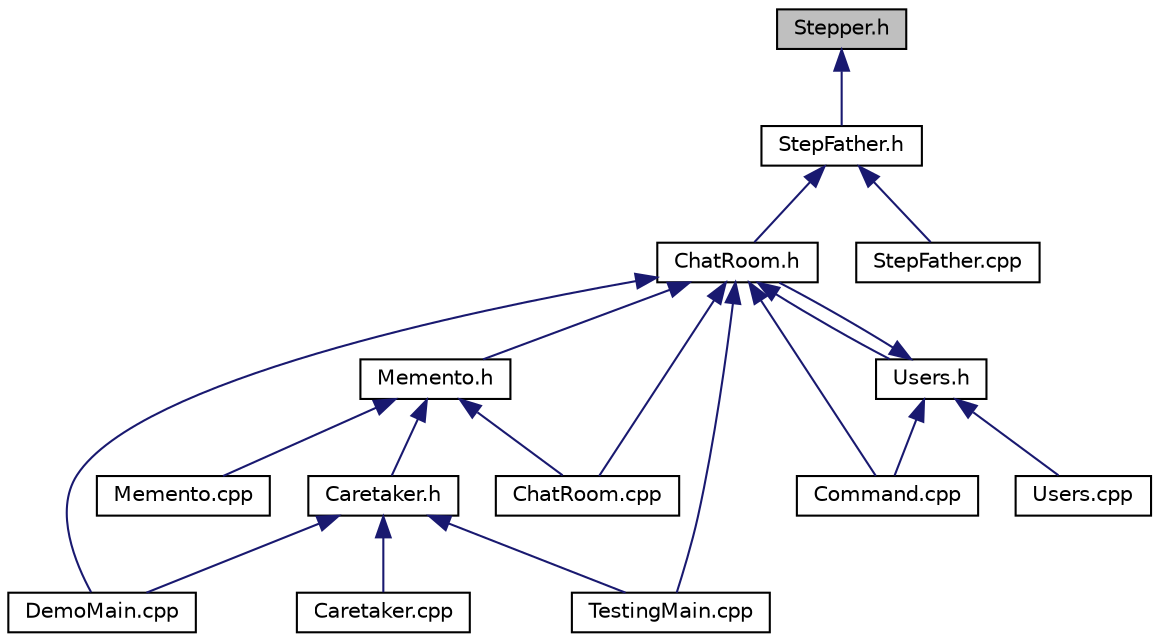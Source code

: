 digraph "Stepper.h"
{
 // LATEX_PDF_SIZE
  edge [fontname="Helvetica",fontsize="10",labelfontname="Helvetica",labelfontsize="10"];
  node [fontname="Helvetica",fontsize="10",shape=record];
  Node1 [label="Stepper.h",height=0.2,width=0.4,color="black", fillcolor="grey75", style="filled", fontcolor="black",tooltip="Iterator pattern implementation for traversing collections."];
  Node1 -> Node2 [dir="back",color="midnightblue",fontsize="10",style="solid",fontname="Helvetica"];
  Node2 [label="StepFather.h",height=0.2,width=0.4,color="black", fillcolor="white", style="filled",URL="$StepFather_8h.html",tooltip="Abstract container classes with iterator support."];
  Node2 -> Node3 [dir="back",color="midnightblue",fontsize="10",style="solid",fontname="Helvetica"];
  Node3 [label="ChatRoom.h",height=0.2,width=0.4,color="black", fillcolor="white", style="filled",URL="$ChatRoom_8h.html",tooltip="This file contains the declaration of the ChatRoom class and its derived classes CtrlCat and Dogorith..."];
  Node3 -> Node4 [dir="back",color="midnightblue",fontsize="10",style="solid",fontname="Helvetica"];
  Node4 [label="Memento.h",height=0.2,width=0.4,color="black", fillcolor="white", style="filled",URL="$Memento_8h.html",tooltip="Memento pattern implementation for state preservation."];
  Node4 -> Node5 [dir="back",color="midnightblue",fontsize="10",style="solid",fontname="Helvetica"];
  Node5 [label="Caretaker.h",height=0.2,width=0.4,color="black", fillcolor="white", style="filled",URL="$Caretaker_8h.html",tooltip="Definition of the Caretaker class for managing Memento objects."];
  Node5 -> Node6 [dir="back",color="midnightblue",fontsize="10",style="solid",fontname="Helvetica"];
  Node6 [label="Caretaker.cpp",height=0.2,width=0.4,color="black", fillcolor="white", style="filled",URL="$Caretaker_8cpp.html",tooltip=" "];
  Node5 -> Node7 [dir="back",color="midnightblue",fontsize="10",style="solid",fontname="Helvetica"];
  Node7 [label="DemoMain.cpp",height=0.2,width=0.4,color="black", fillcolor="white", style="filled",URL="$DemoMain_8cpp.html",tooltip=" "];
  Node5 -> Node8 [dir="back",color="midnightblue",fontsize="10",style="solid",fontname="Helvetica"];
  Node8 [label="TestingMain.cpp",height=0.2,width=0.4,color="black", fillcolor="white", style="filled",URL="$TestingMain_8cpp.html",tooltip=" "];
  Node4 -> Node9 [dir="back",color="midnightblue",fontsize="10",style="solid",fontname="Helvetica"];
  Node9 [label="ChatRoom.cpp",height=0.2,width=0.4,color="black", fillcolor="white", style="filled",URL="$ChatRoom_8cpp.html",tooltip=" "];
  Node4 -> Node10 [dir="back",color="midnightblue",fontsize="10",style="solid",fontname="Helvetica"];
  Node10 [label="Memento.cpp",height=0.2,width=0.4,color="black", fillcolor="white", style="filled",URL="$Memento_8cpp.html",tooltip=" "];
  Node3 -> Node11 [dir="back",color="midnightblue",fontsize="10",style="solid",fontname="Helvetica"];
  Node11 [label="Users.h",height=0.2,width=0.4,color="black", fillcolor="white", style="filled",URL="$Users_8h.html",tooltip="User classes implementing different user types for the chat system."];
  Node11 -> Node3 [dir="back",color="midnightblue",fontsize="10",style="solid",fontname="Helvetica"];
  Node11 -> Node12 [dir="back",color="midnightblue",fontsize="10",style="solid",fontname="Helvetica"];
  Node12 [label="Command.cpp",height=0.2,width=0.4,color="black", fillcolor="white", style="filled",URL="$Command_8cpp.html",tooltip=" "];
  Node11 -> Node13 [dir="back",color="midnightblue",fontsize="10",style="solid",fontname="Helvetica"];
  Node13 [label="Users.cpp",height=0.2,width=0.4,color="black", fillcolor="white", style="filled",URL="$Users_8cpp.html",tooltip=" "];
  Node3 -> Node9 [dir="back",color="midnightblue",fontsize="10",style="solid",fontname="Helvetica"];
  Node3 -> Node12 [dir="back",color="midnightblue",fontsize="10",style="solid",fontname="Helvetica"];
  Node3 -> Node7 [dir="back",color="midnightblue",fontsize="10",style="solid",fontname="Helvetica"];
  Node3 -> Node8 [dir="back",color="midnightblue",fontsize="10",style="solid",fontname="Helvetica"];
  Node2 -> Node14 [dir="back",color="midnightblue",fontsize="10",style="solid",fontname="Helvetica"];
  Node14 [label="StepFather.cpp",height=0.2,width=0.4,color="black", fillcolor="white", style="filled",URL="$StepFather_8cpp.html",tooltip=" "];
}

